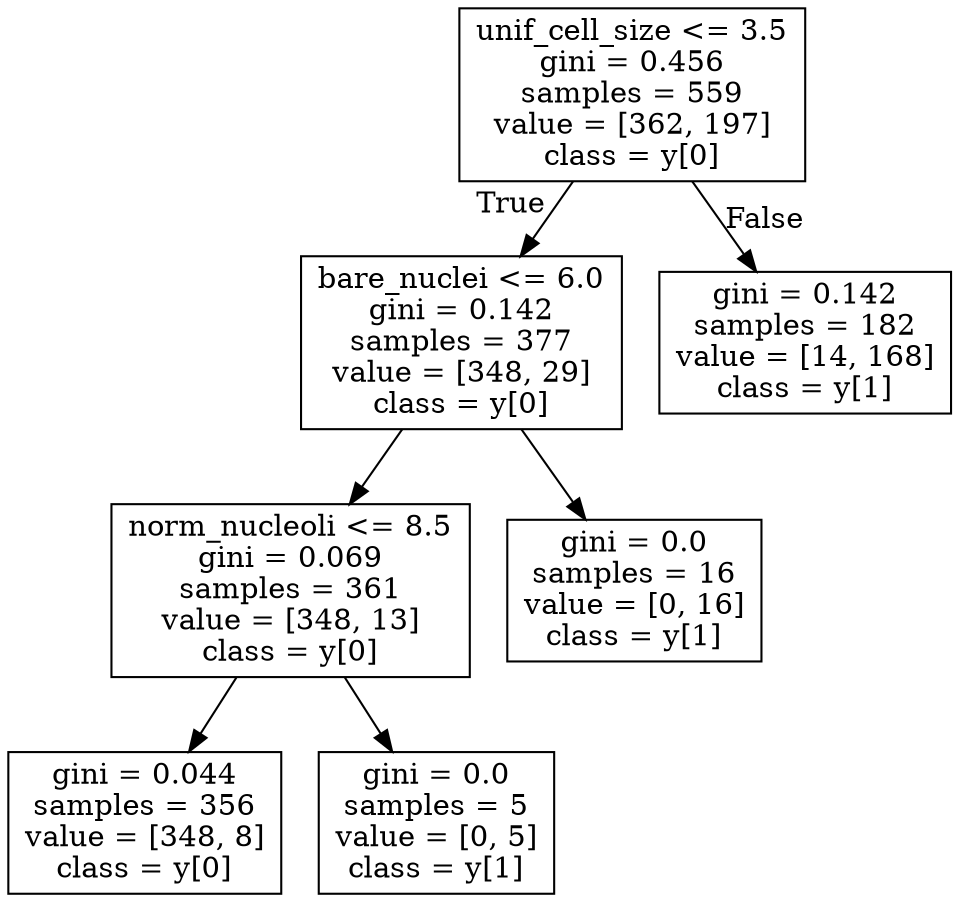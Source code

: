 digraph Tree {
node [shape=box] ;
0 [label="unif_cell_size <= 3.5\ngini = 0.456\nsamples = 559\nvalue = [362, 197]\nclass = y[0]"] ;
1 [label="bare_nuclei <= 6.0\ngini = 0.142\nsamples = 377\nvalue = [348, 29]\nclass = y[0]"] ;
0 -> 1 [labeldistance=2.5, labelangle=45, headlabel="True"] ;
2 [label="norm_nucleoli <= 8.5\ngini = 0.069\nsamples = 361\nvalue = [348, 13]\nclass = y[0]"] ;
1 -> 2 ;
3 [label="gini = 0.044\nsamples = 356\nvalue = [348, 8]\nclass = y[0]"] ;
2 -> 3 ;
4 [label="gini = 0.0\nsamples = 5\nvalue = [0, 5]\nclass = y[1]"] ;
2 -> 4 ;
5 [label="gini = 0.0\nsamples = 16\nvalue = [0, 16]\nclass = y[1]"] ;
1 -> 5 ;
6 [label="gini = 0.142\nsamples = 182\nvalue = [14, 168]\nclass = y[1]"] ;
0 -> 6 [labeldistance=2.5, labelangle=-45, headlabel="False"] ;
}